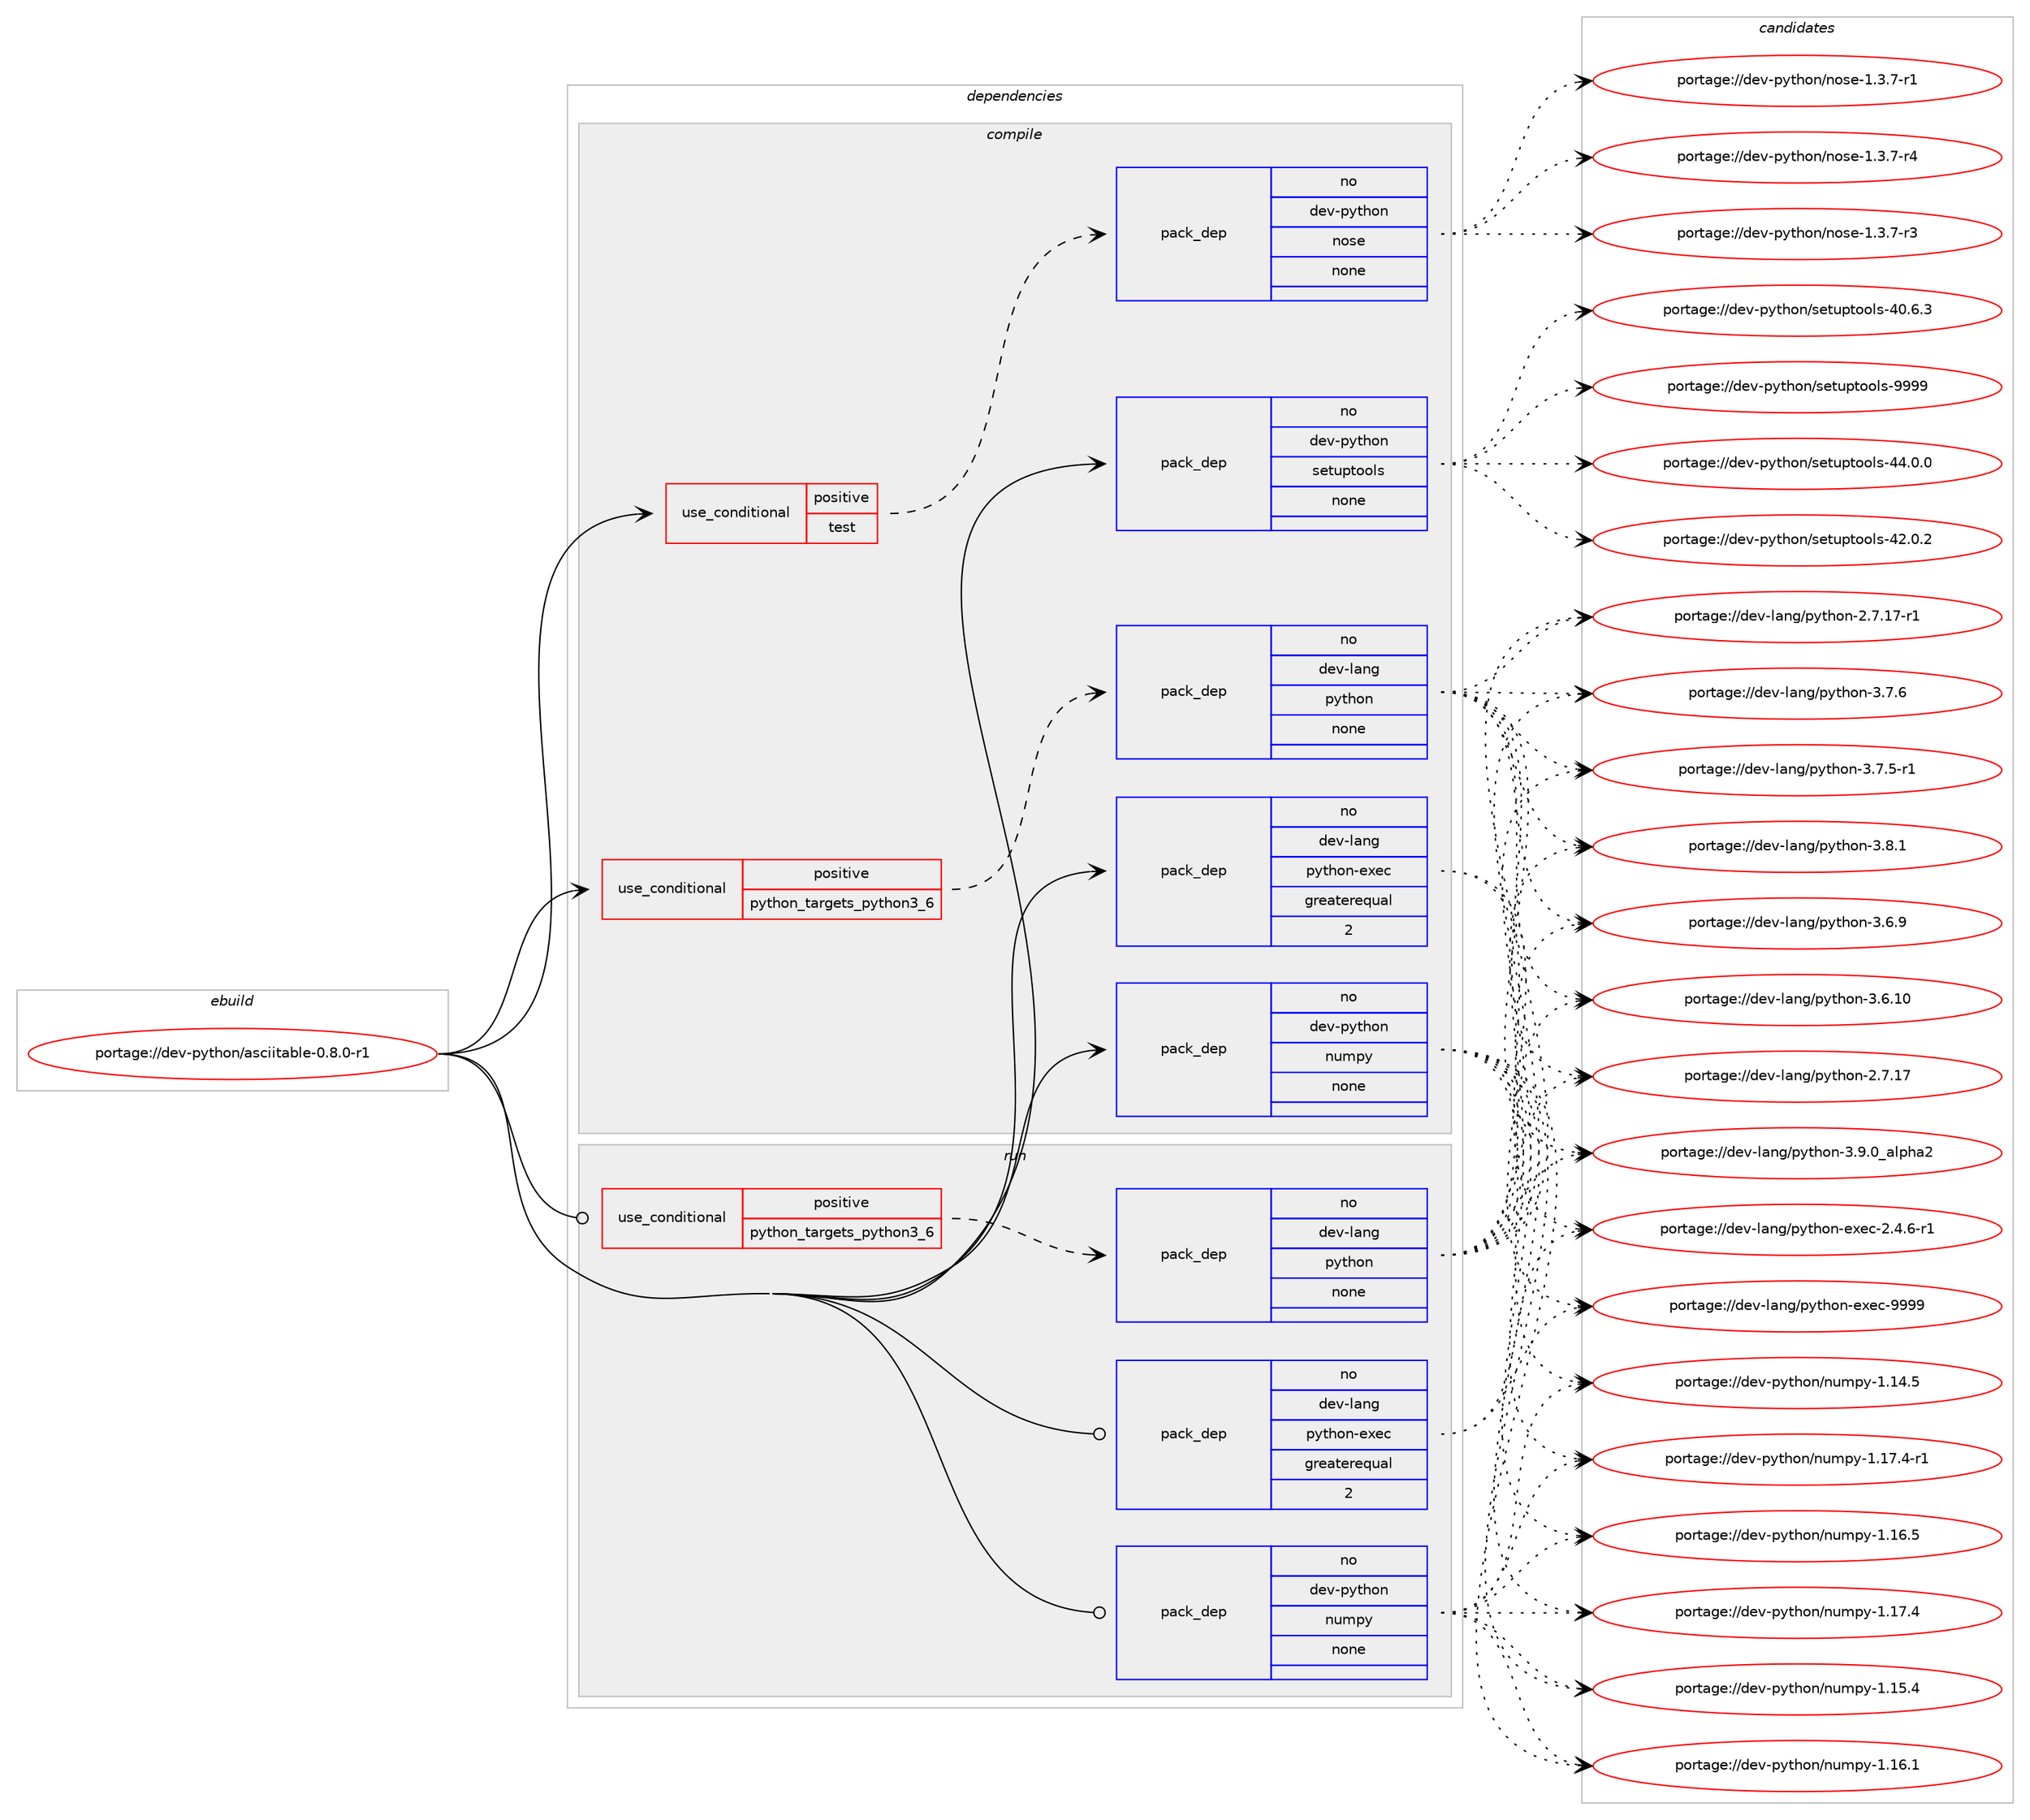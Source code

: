 digraph prolog {

# *************
# Graph options
# *************

newrank=true;
concentrate=true;
compound=true;
graph [rankdir=LR,fontname=Helvetica,fontsize=10,ranksep=1.5];#, ranksep=2.5, nodesep=0.2];
edge  [arrowhead=vee];
node  [fontname=Helvetica,fontsize=10];

# **********
# The ebuild
# **********

subgraph cluster_leftcol {
color=gray;
rank=same;
label=<<i>ebuild</i>>;
id [label="portage://dev-python/asciitable-0.8.0-r1", color=red, width=4, href="../dev-python/asciitable-0.8.0-r1.svg"];
}

# ****************
# The dependencies
# ****************

subgraph cluster_midcol {
color=gray;
label=<<i>dependencies</i>>;
subgraph cluster_compile {
fillcolor="#eeeeee";
style=filled;
label=<<i>compile</i>>;
subgraph cond118934 {
dependency471367 [label=<<TABLE BORDER="0" CELLBORDER="1" CELLSPACING="0" CELLPADDING="4"><TR><TD ROWSPAN="3" CELLPADDING="10">use_conditional</TD></TR><TR><TD>positive</TD></TR><TR><TD>python_targets_python3_6</TD></TR></TABLE>>, shape=none, color=red];
subgraph pack347418 {
dependency471368 [label=<<TABLE BORDER="0" CELLBORDER="1" CELLSPACING="0" CELLPADDING="4" WIDTH="220"><TR><TD ROWSPAN="6" CELLPADDING="30">pack_dep</TD></TR><TR><TD WIDTH="110">no</TD></TR><TR><TD>dev-lang</TD></TR><TR><TD>python</TD></TR><TR><TD>none</TD></TR><TR><TD></TD></TR></TABLE>>, shape=none, color=blue];
}
dependency471367:e -> dependency471368:w [weight=20,style="dashed",arrowhead="vee"];
}
id:e -> dependency471367:w [weight=20,style="solid",arrowhead="vee"];
subgraph cond118935 {
dependency471369 [label=<<TABLE BORDER="0" CELLBORDER="1" CELLSPACING="0" CELLPADDING="4"><TR><TD ROWSPAN="3" CELLPADDING="10">use_conditional</TD></TR><TR><TD>positive</TD></TR><TR><TD>test</TD></TR></TABLE>>, shape=none, color=red];
subgraph pack347419 {
dependency471370 [label=<<TABLE BORDER="0" CELLBORDER="1" CELLSPACING="0" CELLPADDING="4" WIDTH="220"><TR><TD ROWSPAN="6" CELLPADDING="30">pack_dep</TD></TR><TR><TD WIDTH="110">no</TD></TR><TR><TD>dev-python</TD></TR><TR><TD>nose</TD></TR><TR><TD>none</TD></TR><TR><TD></TD></TR></TABLE>>, shape=none, color=blue];
}
dependency471369:e -> dependency471370:w [weight=20,style="dashed",arrowhead="vee"];
}
id:e -> dependency471369:w [weight=20,style="solid",arrowhead="vee"];
subgraph pack347420 {
dependency471371 [label=<<TABLE BORDER="0" CELLBORDER="1" CELLSPACING="0" CELLPADDING="4" WIDTH="220"><TR><TD ROWSPAN="6" CELLPADDING="30">pack_dep</TD></TR><TR><TD WIDTH="110">no</TD></TR><TR><TD>dev-lang</TD></TR><TR><TD>python-exec</TD></TR><TR><TD>greaterequal</TD></TR><TR><TD>2</TD></TR></TABLE>>, shape=none, color=blue];
}
id:e -> dependency471371:w [weight=20,style="solid",arrowhead="vee"];
subgraph pack347421 {
dependency471372 [label=<<TABLE BORDER="0" CELLBORDER="1" CELLSPACING="0" CELLPADDING="4" WIDTH="220"><TR><TD ROWSPAN="6" CELLPADDING="30">pack_dep</TD></TR><TR><TD WIDTH="110">no</TD></TR><TR><TD>dev-python</TD></TR><TR><TD>numpy</TD></TR><TR><TD>none</TD></TR><TR><TD></TD></TR></TABLE>>, shape=none, color=blue];
}
id:e -> dependency471372:w [weight=20,style="solid",arrowhead="vee"];
subgraph pack347422 {
dependency471373 [label=<<TABLE BORDER="0" CELLBORDER="1" CELLSPACING="0" CELLPADDING="4" WIDTH="220"><TR><TD ROWSPAN="6" CELLPADDING="30">pack_dep</TD></TR><TR><TD WIDTH="110">no</TD></TR><TR><TD>dev-python</TD></TR><TR><TD>setuptools</TD></TR><TR><TD>none</TD></TR><TR><TD></TD></TR></TABLE>>, shape=none, color=blue];
}
id:e -> dependency471373:w [weight=20,style="solid",arrowhead="vee"];
}
subgraph cluster_compileandrun {
fillcolor="#eeeeee";
style=filled;
label=<<i>compile and run</i>>;
}
subgraph cluster_run {
fillcolor="#eeeeee";
style=filled;
label=<<i>run</i>>;
subgraph cond118936 {
dependency471374 [label=<<TABLE BORDER="0" CELLBORDER="1" CELLSPACING="0" CELLPADDING="4"><TR><TD ROWSPAN="3" CELLPADDING="10">use_conditional</TD></TR><TR><TD>positive</TD></TR><TR><TD>python_targets_python3_6</TD></TR></TABLE>>, shape=none, color=red];
subgraph pack347423 {
dependency471375 [label=<<TABLE BORDER="0" CELLBORDER="1" CELLSPACING="0" CELLPADDING="4" WIDTH="220"><TR><TD ROWSPAN="6" CELLPADDING="30">pack_dep</TD></TR><TR><TD WIDTH="110">no</TD></TR><TR><TD>dev-lang</TD></TR><TR><TD>python</TD></TR><TR><TD>none</TD></TR><TR><TD></TD></TR></TABLE>>, shape=none, color=blue];
}
dependency471374:e -> dependency471375:w [weight=20,style="dashed",arrowhead="vee"];
}
id:e -> dependency471374:w [weight=20,style="solid",arrowhead="odot"];
subgraph pack347424 {
dependency471376 [label=<<TABLE BORDER="0" CELLBORDER="1" CELLSPACING="0" CELLPADDING="4" WIDTH="220"><TR><TD ROWSPAN="6" CELLPADDING="30">pack_dep</TD></TR><TR><TD WIDTH="110">no</TD></TR><TR><TD>dev-lang</TD></TR><TR><TD>python-exec</TD></TR><TR><TD>greaterequal</TD></TR><TR><TD>2</TD></TR></TABLE>>, shape=none, color=blue];
}
id:e -> dependency471376:w [weight=20,style="solid",arrowhead="odot"];
subgraph pack347425 {
dependency471377 [label=<<TABLE BORDER="0" CELLBORDER="1" CELLSPACING="0" CELLPADDING="4" WIDTH="220"><TR><TD ROWSPAN="6" CELLPADDING="30">pack_dep</TD></TR><TR><TD WIDTH="110">no</TD></TR><TR><TD>dev-python</TD></TR><TR><TD>numpy</TD></TR><TR><TD>none</TD></TR><TR><TD></TD></TR></TABLE>>, shape=none, color=blue];
}
id:e -> dependency471377:w [weight=20,style="solid",arrowhead="odot"];
}
}

# **************
# The candidates
# **************

subgraph cluster_choices {
rank=same;
color=gray;
label=<<i>candidates</i>>;

subgraph choice347418 {
color=black;
nodesep=1;
choice10010111845108971101034711212111610411111045514657464895971081121049750 [label="portage://dev-lang/python-3.9.0_alpha2", color=red, width=4,href="../dev-lang/python-3.9.0_alpha2.svg"];
choice100101118451089711010347112121116104111110455146564649 [label="portage://dev-lang/python-3.8.1", color=red, width=4,href="../dev-lang/python-3.8.1.svg"];
choice100101118451089711010347112121116104111110455146554654 [label="portage://dev-lang/python-3.7.6", color=red, width=4,href="../dev-lang/python-3.7.6.svg"];
choice1001011184510897110103471121211161041111104551465546534511449 [label="portage://dev-lang/python-3.7.5-r1", color=red, width=4,href="../dev-lang/python-3.7.5-r1.svg"];
choice100101118451089711010347112121116104111110455146544657 [label="portage://dev-lang/python-3.6.9", color=red, width=4,href="../dev-lang/python-3.6.9.svg"];
choice10010111845108971101034711212111610411111045514654464948 [label="portage://dev-lang/python-3.6.10", color=red, width=4,href="../dev-lang/python-3.6.10.svg"];
choice100101118451089711010347112121116104111110455046554649554511449 [label="portage://dev-lang/python-2.7.17-r1", color=red, width=4,href="../dev-lang/python-2.7.17-r1.svg"];
choice10010111845108971101034711212111610411111045504655464955 [label="portage://dev-lang/python-2.7.17", color=red, width=4,href="../dev-lang/python-2.7.17.svg"];
dependency471368:e -> choice10010111845108971101034711212111610411111045514657464895971081121049750:w [style=dotted,weight="100"];
dependency471368:e -> choice100101118451089711010347112121116104111110455146564649:w [style=dotted,weight="100"];
dependency471368:e -> choice100101118451089711010347112121116104111110455146554654:w [style=dotted,weight="100"];
dependency471368:e -> choice1001011184510897110103471121211161041111104551465546534511449:w [style=dotted,weight="100"];
dependency471368:e -> choice100101118451089711010347112121116104111110455146544657:w [style=dotted,weight="100"];
dependency471368:e -> choice10010111845108971101034711212111610411111045514654464948:w [style=dotted,weight="100"];
dependency471368:e -> choice100101118451089711010347112121116104111110455046554649554511449:w [style=dotted,weight="100"];
dependency471368:e -> choice10010111845108971101034711212111610411111045504655464955:w [style=dotted,weight="100"];
}
subgraph choice347419 {
color=black;
nodesep=1;
choice10010111845112121116104111110471101111151014549465146554511452 [label="portage://dev-python/nose-1.3.7-r4", color=red, width=4,href="../dev-python/nose-1.3.7-r4.svg"];
choice10010111845112121116104111110471101111151014549465146554511451 [label="portage://dev-python/nose-1.3.7-r3", color=red, width=4,href="../dev-python/nose-1.3.7-r3.svg"];
choice10010111845112121116104111110471101111151014549465146554511449 [label="portage://dev-python/nose-1.3.7-r1", color=red, width=4,href="../dev-python/nose-1.3.7-r1.svg"];
dependency471370:e -> choice10010111845112121116104111110471101111151014549465146554511452:w [style=dotted,weight="100"];
dependency471370:e -> choice10010111845112121116104111110471101111151014549465146554511451:w [style=dotted,weight="100"];
dependency471370:e -> choice10010111845112121116104111110471101111151014549465146554511449:w [style=dotted,weight="100"];
}
subgraph choice347420 {
color=black;
nodesep=1;
choice10010111845108971101034711212111610411111045101120101994557575757 [label="portage://dev-lang/python-exec-9999", color=red, width=4,href="../dev-lang/python-exec-9999.svg"];
choice10010111845108971101034711212111610411111045101120101994550465246544511449 [label="portage://dev-lang/python-exec-2.4.6-r1", color=red, width=4,href="../dev-lang/python-exec-2.4.6-r1.svg"];
dependency471371:e -> choice10010111845108971101034711212111610411111045101120101994557575757:w [style=dotted,weight="100"];
dependency471371:e -> choice10010111845108971101034711212111610411111045101120101994550465246544511449:w [style=dotted,weight="100"];
}
subgraph choice347421 {
color=black;
nodesep=1;
choice1001011184511212111610411111047110117109112121454946495546524511449 [label="portage://dev-python/numpy-1.17.4-r1", color=red, width=4,href="../dev-python/numpy-1.17.4-r1.svg"];
choice100101118451121211161041111104711011710911212145494649554652 [label="portage://dev-python/numpy-1.17.4", color=red, width=4,href="../dev-python/numpy-1.17.4.svg"];
choice100101118451121211161041111104711011710911212145494649544653 [label="portage://dev-python/numpy-1.16.5", color=red, width=4,href="../dev-python/numpy-1.16.5.svg"];
choice100101118451121211161041111104711011710911212145494649544649 [label="portage://dev-python/numpy-1.16.1", color=red, width=4,href="../dev-python/numpy-1.16.1.svg"];
choice100101118451121211161041111104711011710911212145494649534652 [label="portage://dev-python/numpy-1.15.4", color=red, width=4,href="../dev-python/numpy-1.15.4.svg"];
choice100101118451121211161041111104711011710911212145494649524653 [label="portage://dev-python/numpy-1.14.5", color=red, width=4,href="../dev-python/numpy-1.14.5.svg"];
dependency471372:e -> choice1001011184511212111610411111047110117109112121454946495546524511449:w [style=dotted,weight="100"];
dependency471372:e -> choice100101118451121211161041111104711011710911212145494649554652:w [style=dotted,weight="100"];
dependency471372:e -> choice100101118451121211161041111104711011710911212145494649544653:w [style=dotted,weight="100"];
dependency471372:e -> choice100101118451121211161041111104711011710911212145494649544649:w [style=dotted,weight="100"];
dependency471372:e -> choice100101118451121211161041111104711011710911212145494649534652:w [style=dotted,weight="100"];
dependency471372:e -> choice100101118451121211161041111104711011710911212145494649524653:w [style=dotted,weight="100"];
}
subgraph choice347422 {
color=black;
nodesep=1;
choice10010111845112121116104111110471151011161171121161111111081154557575757 [label="portage://dev-python/setuptools-9999", color=red, width=4,href="../dev-python/setuptools-9999.svg"];
choice100101118451121211161041111104711510111611711211611111110811545525246484648 [label="portage://dev-python/setuptools-44.0.0", color=red, width=4,href="../dev-python/setuptools-44.0.0.svg"];
choice100101118451121211161041111104711510111611711211611111110811545525046484650 [label="portage://dev-python/setuptools-42.0.2", color=red, width=4,href="../dev-python/setuptools-42.0.2.svg"];
choice100101118451121211161041111104711510111611711211611111110811545524846544651 [label="portage://dev-python/setuptools-40.6.3", color=red, width=4,href="../dev-python/setuptools-40.6.3.svg"];
dependency471373:e -> choice10010111845112121116104111110471151011161171121161111111081154557575757:w [style=dotted,weight="100"];
dependency471373:e -> choice100101118451121211161041111104711510111611711211611111110811545525246484648:w [style=dotted,weight="100"];
dependency471373:e -> choice100101118451121211161041111104711510111611711211611111110811545525046484650:w [style=dotted,weight="100"];
dependency471373:e -> choice100101118451121211161041111104711510111611711211611111110811545524846544651:w [style=dotted,weight="100"];
}
subgraph choice347423 {
color=black;
nodesep=1;
choice10010111845108971101034711212111610411111045514657464895971081121049750 [label="portage://dev-lang/python-3.9.0_alpha2", color=red, width=4,href="../dev-lang/python-3.9.0_alpha2.svg"];
choice100101118451089711010347112121116104111110455146564649 [label="portage://dev-lang/python-3.8.1", color=red, width=4,href="../dev-lang/python-3.8.1.svg"];
choice100101118451089711010347112121116104111110455146554654 [label="portage://dev-lang/python-3.7.6", color=red, width=4,href="../dev-lang/python-3.7.6.svg"];
choice1001011184510897110103471121211161041111104551465546534511449 [label="portage://dev-lang/python-3.7.5-r1", color=red, width=4,href="../dev-lang/python-3.7.5-r1.svg"];
choice100101118451089711010347112121116104111110455146544657 [label="portage://dev-lang/python-3.6.9", color=red, width=4,href="../dev-lang/python-3.6.9.svg"];
choice10010111845108971101034711212111610411111045514654464948 [label="portage://dev-lang/python-3.6.10", color=red, width=4,href="../dev-lang/python-3.6.10.svg"];
choice100101118451089711010347112121116104111110455046554649554511449 [label="portage://dev-lang/python-2.7.17-r1", color=red, width=4,href="../dev-lang/python-2.7.17-r1.svg"];
choice10010111845108971101034711212111610411111045504655464955 [label="portage://dev-lang/python-2.7.17", color=red, width=4,href="../dev-lang/python-2.7.17.svg"];
dependency471375:e -> choice10010111845108971101034711212111610411111045514657464895971081121049750:w [style=dotted,weight="100"];
dependency471375:e -> choice100101118451089711010347112121116104111110455146564649:w [style=dotted,weight="100"];
dependency471375:e -> choice100101118451089711010347112121116104111110455146554654:w [style=dotted,weight="100"];
dependency471375:e -> choice1001011184510897110103471121211161041111104551465546534511449:w [style=dotted,weight="100"];
dependency471375:e -> choice100101118451089711010347112121116104111110455146544657:w [style=dotted,weight="100"];
dependency471375:e -> choice10010111845108971101034711212111610411111045514654464948:w [style=dotted,weight="100"];
dependency471375:e -> choice100101118451089711010347112121116104111110455046554649554511449:w [style=dotted,weight="100"];
dependency471375:e -> choice10010111845108971101034711212111610411111045504655464955:w [style=dotted,weight="100"];
}
subgraph choice347424 {
color=black;
nodesep=1;
choice10010111845108971101034711212111610411111045101120101994557575757 [label="portage://dev-lang/python-exec-9999", color=red, width=4,href="../dev-lang/python-exec-9999.svg"];
choice10010111845108971101034711212111610411111045101120101994550465246544511449 [label="portage://dev-lang/python-exec-2.4.6-r1", color=red, width=4,href="../dev-lang/python-exec-2.4.6-r1.svg"];
dependency471376:e -> choice10010111845108971101034711212111610411111045101120101994557575757:w [style=dotted,weight="100"];
dependency471376:e -> choice10010111845108971101034711212111610411111045101120101994550465246544511449:w [style=dotted,weight="100"];
}
subgraph choice347425 {
color=black;
nodesep=1;
choice1001011184511212111610411111047110117109112121454946495546524511449 [label="portage://dev-python/numpy-1.17.4-r1", color=red, width=4,href="../dev-python/numpy-1.17.4-r1.svg"];
choice100101118451121211161041111104711011710911212145494649554652 [label="portage://dev-python/numpy-1.17.4", color=red, width=4,href="../dev-python/numpy-1.17.4.svg"];
choice100101118451121211161041111104711011710911212145494649544653 [label="portage://dev-python/numpy-1.16.5", color=red, width=4,href="../dev-python/numpy-1.16.5.svg"];
choice100101118451121211161041111104711011710911212145494649544649 [label="portage://dev-python/numpy-1.16.1", color=red, width=4,href="../dev-python/numpy-1.16.1.svg"];
choice100101118451121211161041111104711011710911212145494649534652 [label="portage://dev-python/numpy-1.15.4", color=red, width=4,href="../dev-python/numpy-1.15.4.svg"];
choice100101118451121211161041111104711011710911212145494649524653 [label="portage://dev-python/numpy-1.14.5", color=red, width=4,href="../dev-python/numpy-1.14.5.svg"];
dependency471377:e -> choice1001011184511212111610411111047110117109112121454946495546524511449:w [style=dotted,weight="100"];
dependency471377:e -> choice100101118451121211161041111104711011710911212145494649554652:w [style=dotted,weight="100"];
dependency471377:e -> choice100101118451121211161041111104711011710911212145494649544653:w [style=dotted,weight="100"];
dependency471377:e -> choice100101118451121211161041111104711011710911212145494649544649:w [style=dotted,weight="100"];
dependency471377:e -> choice100101118451121211161041111104711011710911212145494649534652:w [style=dotted,weight="100"];
dependency471377:e -> choice100101118451121211161041111104711011710911212145494649524653:w [style=dotted,weight="100"];
}
}

}
